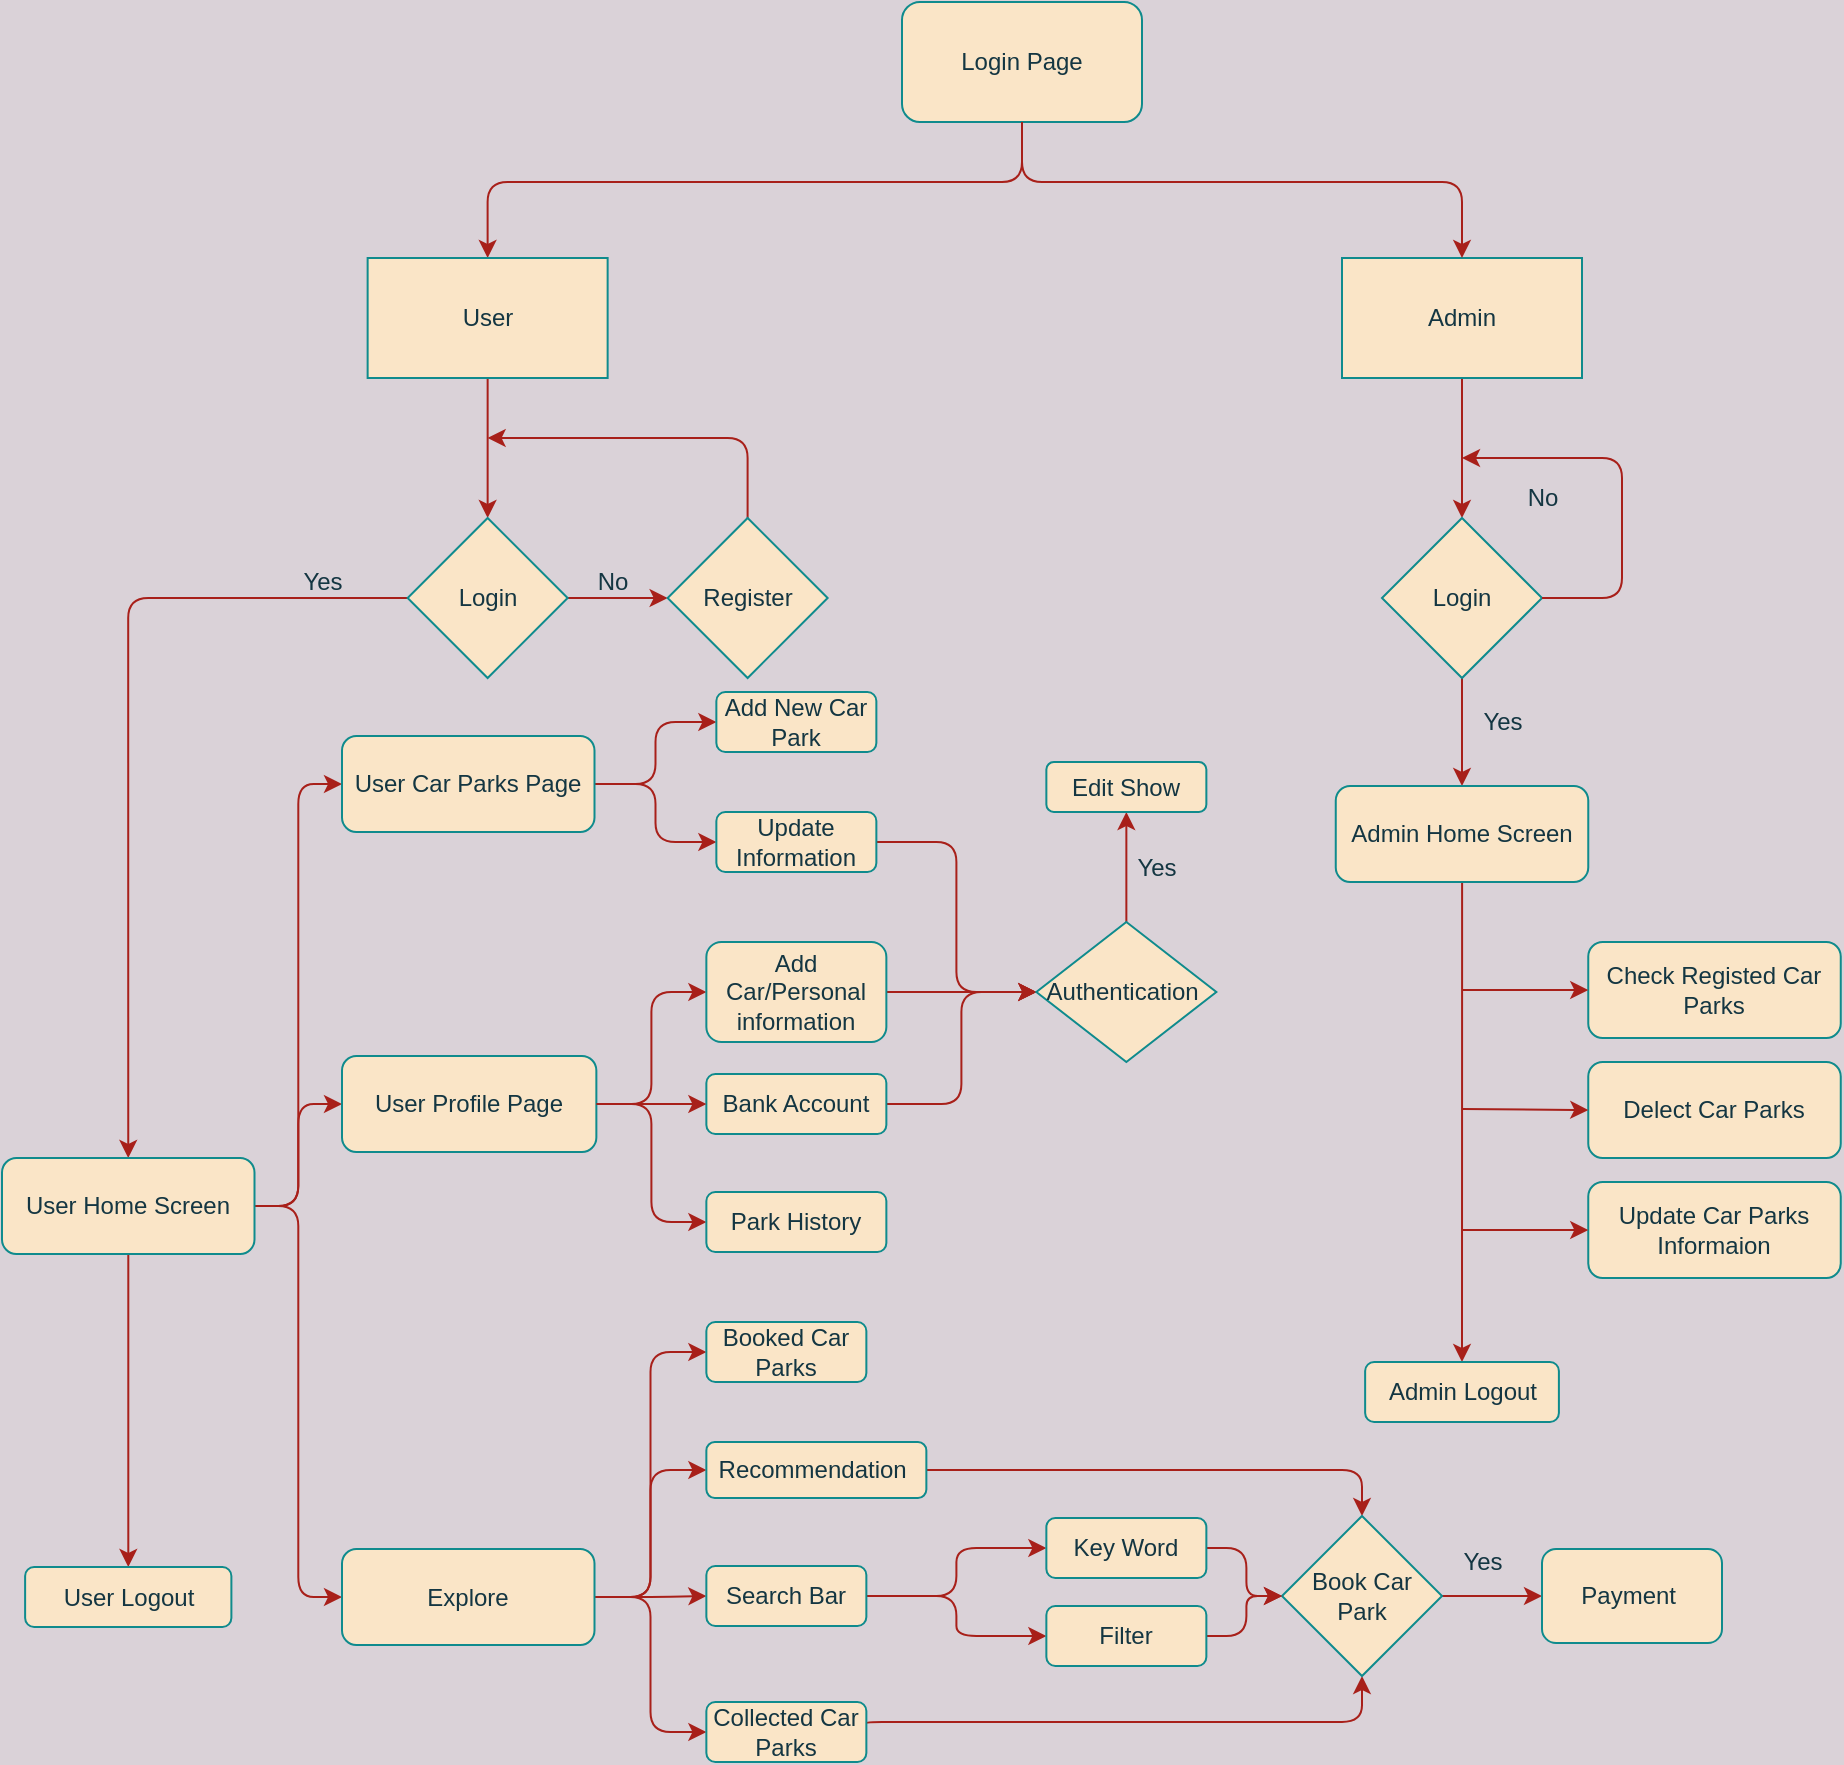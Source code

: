 <mxfile version="19.0.3" type="github">
  <diagram id="mySKXc3E1J6A7tmG4pEC" name="Page-1">
    <mxGraphModel dx="1636" dy="390" grid="1" gridSize="10" guides="1" tooltips="1" connect="1" arrows="1" fold="1" page="1" pageScale="1" pageWidth="827" pageHeight="1169" background="#DAD2D8" math="0" shadow="0">
      <root>
        <mxCell id="0" />
        <mxCell id="1" parent="0" />
        <mxCell id="4PpVHU8LoZDL8oL6UYyr-60" style="edgeStyle=orthogonalEdgeStyle;curved=0;rounded=1;sketch=0;orthogonalLoop=1;jettySize=auto;html=1;exitX=0.5;exitY=1;exitDx=0;exitDy=0;entryX=0.5;entryY=0;entryDx=0;entryDy=0;fontColor=#143642;strokeColor=#A8201A;fillColor=#FAE5C7;" parent="1" source="4PpVHU8LoZDL8oL6UYyr-21" target="4PpVHU8LoZDL8oL6UYyr-23" edge="1">
          <mxGeometry relative="1" as="geometry">
            <Array as="points">
              <mxPoint x="290" y="260" />
              <mxPoint x="23" y="260" />
            </Array>
          </mxGeometry>
        </mxCell>
        <mxCell id="4PpVHU8LoZDL8oL6UYyr-21" value="Login Page" style="rounded=1;whiteSpace=wrap;html=1;fillColor=#FAE5C7;strokeColor=#0F8B8D;fontColor=#143642;" parent="1" vertex="1">
          <mxGeometry x="230" y="170" width="120" height="60" as="geometry" />
        </mxCell>
        <mxCell id="4PpVHU8LoZDL8oL6UYyr-30" style="edgeStyle=orthogonalEdgeStyle;curved=0;rounded=1;sketch=0;orthogonalLoop=1;jettySize=auto;html=1;exitX=0.5;exitY=1;exitDx=0;exitDy=0;entryX=0.5;entryY=0;entryDx=0;entryDy=0;fontColor=#143642;strokeColor=#A8201A;fillColor=#FAE5C7;" parent="1" source="4PpVHU8LoZDL8oL6UYyr-23" target="4PpVHU8LoZDL8oL6UYyr-27" edge="1">
          <mxGeometry relative="1" as="geometry" />
        </mxCell>
        <mxCell id="4PpVHU8LoZDL8oL6UYyr-23" value="User" style="rounded=0;whiteSpace=wrap;html=1;sketch=0;fontColor=#143642;strokeColor=#0F8B8D;fillColor=#FAE5C7;" parent="1" vertex="1">
          <mxGeometry x="-37.18" y="298" width="120" height="60" as="geometry" />
        </mxCell>
        <mxCell id="4PpVHU8LoZDL8oL6UYyr-33" style="edgeStyle=orthogonalEdgeStyle;curved=0;rounded=1;sketch=0;orthogonalLoop=1;jettySize=auto;html=1;fontColor=#143642;strokeColor=#A8201A;fillColor=#FAE5C7;" parent="1" source="4PpVHU8LoZDL8oL6UYyr-24" target="4PpVHU8LoZDL8oL6UYyr-32" edge="1">
          <mxGeometry relative="1" as="geometry" />
        </mxCell>
        <mxCell id="4PpVHU8LoZDL8oL6UYyr-24" value="Admin" style="rounded=0;whiteSpace=wrap;html=1;sketch=0;fontColor=#143642;strokeColor=#0F8B8D;fillColor=#FAE5C7;" parent="1" vertex="1">
          <mxGeometry x="450" y="298" width="120" height="60" as="geometry" />
        </mxCell>
        <mxCell id="4PpVHU8LoZDL8oL6UYyr-29" style="edgeStyle=orthogonalEdgeStyle;curved=0;rounded=1;sketch=0;orthogonalLoop=1;jettySize=auto;html=1;exitX=1;exitY=0.5;exitDx=0;exitDy=0;fontColor=#143642;strokeColor=#A8201A;fillColor=#FAE5C7;" parent="1" source="4PpVHU8LoZDL8oL6UYyr-27" target="4PpVHU8LoZDL8oL6UYyr-28" edge="1">
          <mxGeometry relative="1" as="geometry" />
        </mxCell>
        <mxCell id="4PpVHU8LoZDL8oL6UYyr-108" style="edgeStyle=orthogonalEdgeStyle;curved=0;rounded=1;sketch=0;orthogonalLoop=1;jettySize=auto;html=1;entryX=0.5;entryY=0;entryDx=0;entryDy=0;fontColor=#143642;strokeColor=#A8201A;fillColor=#FAE5C7;" parent="1" source="4PpVHU8LoZDL8oL6UYyr-27" target="4PpVHU8LoZDL8oL6UYyr-38" edge="1">
          <mxGeometry relative="1" as="geometry" />
        </mxCell>
        <mxCell id="4PpVHU8LoZDL8oL6UYyr-27" value="Login" style="rhombus;whiteSpace=wrap;html=1;rounded=0;sketch=0;fontColor=#143642;strokeColor=#0F8B8D;fillColor=#FAE5C7;" parent="1" vertex="1">
          <mxGeometry x="-17.18" y="428" width="80" height="80" as="geometry" />
        </mxCell>
        <mxCell id="4PpVHU8LoZDL8oL6UYyr-31" style="edgeStyle=orthogonalEdgeStyle;curved=0;rounded=1;sketch=0;orthogonalLoop=1;jettySize=auto;html=1;fontColor=#143642;strokeColor=#A8201A;fillColor=#FAE5C7;" parent="1" source="4PpVHU8LoZDL8oL6UYyr-28" edge="1">
          <mxGeometry relative="1" as="geometry">
            <mxPoint x="22.82" y="388" as="targetPoint" />
            <Array as="points">
              <mxPoint x="152.82" y="388" />
            </Array>
          </mxGeometry>
        </mxCell>
        <mxCell id="4PpVHU8LoZDL8oL6UYyr-28" value="Register" style="rhombus;whiteSpace=wrap;html=1;rounded=0;sketch=0;fontColor=#143642;strokeColor=#0F8B8D;fillColor=#FAE5C7;" parent="1" vertex="1">
          <mxGeometry x="112.82" y="428" width="80" height="80" as="geometry" />
        </mxCell>
        <mxCell id="4PpVHU8LoZDL8oL6UYyr-45" style="edgeStyle=orthogonalEdgeStyle;curved=0;rounded=1;sketch=0;orthogonalLoop=1;jettySize=auto;html=1;fontColor=#143642;strokeColor=#A8201A;fillColor=#FAE5C7;entryX=0.5;entryY=0;entryDx=0;entryDy=0;" parent="1" source="4PpVHU8LoZDL8oL6UYyr-32" target="4PpVHU8LoZDL8oL6UYyr-47" edge="1">
          <mxGeometry relative="1" as="geometry">
            <mxPoint x="510" y="550" as="targetPoint" />
          </mxGeometry>
        </mxCell>
        <mxCell id="4PpVHU8LoZDL8oL6UYyr-32" value="Login" style="rhombus;whiteSpace=wrap;html=1;rounded=0;sketch=0;fontColor=#143642;strokeColor=#0F8B8D;fillColor=#FAE5C7;" parent="1" vertex="1">
          <mxGeometry x="470" y="428" width="80" height="80" as="geometry" />
        </mxCell>
        <mxCell id="4PpVHU8LoZDL8oL6UYyr-35" value="" style="endArrow=classic;html=1;rounded=1;sketch=0;fontColor=#143642;strokeColor=#A8201A;fillColor=#FAE5C7;curved=0;exitX=1;exitY=0.5;exitDx=0;exitDy=0;" parent="1" source="4PpVHU8LoZDL8oL6UYyr-32" edge="1">
          <mxGeometry width="50" height="50" relative="1" as="geometry">
            <mxPoint x="570" y="508" as="sourcePoint" />
            <mxPoint x="510" y="398" as="targetPoint" />
            <Array as="points">
              <mxPoint x="590" y="468" />
              <mxPoint x="590" y="398" />
            </Array>
          </mxGeometry>
        </mxCell>
        <mxCell id="4PpVHU8LoZDL8oL6UYyr-36" value="No" style="text;html=1;align=center;verticalAlign=middle;resizable=0;points=[];autosize=1;strokeColor=none;fillColor=none;fontColor=#143642;" parent="1" vertex="1">
          <mxGeometry x="535" y="408" width="30" height="20" as="geometry" />
        </mxCell>
        <mxCell id="4PpVHU8LoZDL8oL6UYyr-37" value="No" style="text;html=1;align=center;verticalAlign=middle;resizable=0;points=[];autosize=1;strokeColor=none;fillColor=none;fontColor=#143642;" parent="1" vertex="1">
          <mxGeometry x="70" y="450" width="30" height="20" as="geometry" />
        </mxCell>
        <mxCell id="4PpVHU8LoZDL8oL6UYyr-92" style="edgeStyle=orthogonalEdgeStyle;curved=0;rounded=1;sketch=0;orthogonalLoop=1;jettySize=auto;html=1;entryX=0;entryY=0.5;entryDx=0;entryDy=0;fontColor=#143642;strokeColor=#A8201A;fillColor=#FAE5C7;" parent="1" source="4PpVHU8LoZDL8oL6UYyr-38" target="4PpVHU8LoZDL8oL6UYyr-59" edge="1">
          <mxGeometry relative="1" as="geometry" />
        </mxCell>
        <mxCell id="4PpVHU8LoZDL8oL6UYyr-93" style="edgeStyle=orthogonalEdgeStyle;curved=0;rounded=1;sketch=0;orthogonalLoop=1;jettySize=auto;html=1;entryX=0;entryY=0.5;entryDx=0;entryDy=0;fontColor=#143642;strokeColor=#A8201A;fillColor=#FAE5C7;" parent="1" source="4PpVHU8LoZDL8oL6UYyr-38" target="4PpVHU8LoZDL8oL6UYyr-57" edge="1">
          <mxGeometry relative="1" as="geometry" />
        </mxCell>
        <mxCell id="4PpVHU8LoZDL8oL6UYyr-94" style="edgeStyle=orthogonalEdgeStyle;curved=0;rounded=1;sketch=0;orthogonalLoop=1;jettySize=auto;html=1;entryX=0;entryY=0.5;entryDx=0;entryDy=0;fontColor=#143642;strokeColor=#A8201A;fillColor=#FAE5C7;" parent="1" source="4PpVHU8LoZDL8oL6UYyr-38" target="4PpVHU8LoZDL8oL6UYyr-58" edge="1">
          <mxGeometry relative="1" as="geometry" />
        </mxCell>
        <mxCell id="4PpVHU8LoZDL8oL6UYyr-115" style="edgeStyle=orthogonalEdgeStyle;curved=0;rounded=1;sketch=0;orthogonalLoop=1;jettySize=auto;html=1;fontColor=#143642;strokeColor=#A8201A;fillColor=#FAE5C7;" parent="1" source="4PpVHU8LoZDL8oL6UYyr-38" target="4PpVHU8LoZDL8oL6UYyr-116" edge="1">
          <mxGeometry relative="1" as="geometry">
            <mxPoint x="-156.875" y="920" as="targetPoint" />
          </mxGeometry>
        </mxCell>
        <mxCell id="4PpVHU8LoZDL8oL6UYyr-38" value="User Home Screen" style="rounded=1;whiteSpace=wrap;html=1;sketch=0;fontColor=#143642;strokeColor=#0F8B8D;fillColor=#FAE5C7;" parent="1" vertex="1">
          <mxGeometry x="-220" y="748" width="126.25" height="48" as="geometry" />
        </mxCell>
        <mxCell id="4PpVHU8LoZDL8oL6UYyr-50" style="edgeStyle=orthogonalEdgeStyle;curved=0;rounded=1;sketch=0;orthogonalLoop=1;jettySize=auto;html=1;fontColor=#143642;strokeColor=#A8201A;fillColor=#FAE5C7;" parent="1" source="4PpVHU8LoZDL8oL6UYyr-47" edge="1">
          <mxGeometry relative="1" as="geometry">
            <mxPoint x="510" y="850" as="targetPoint" />
            <Array as="points">
              <mxPoint x="510" y="660" />
              <mxPoint x="510" y="660" />
            </Array>
          </mxGeometry>
        </mxCell>
        <mxCell id="4PpVHU8LoZDL8oL6UYyr-47" value="Admin Home Screen" style="rounded=1;whiteSpace=wrap;html=1;sketch=0;fontColor=#143642;strokeColor=#0F8B8D;fillColor=#FAE5C7;" parent="1" vertex="1">
          <mxGeometry x="446.88" y="562" width="126.25" height="48" as="geometry" />
        </mxCell>
        <mxCell id="4PpVHU8LoZDL8oL6UYyr-48" value="Yes" style="text;html=1;align=center;verticalAlign=middle;resizable=0;points=[];autosize=1;strokeColor=none;fillColor=none;fontColor=#143642;" parent="1" vertex="1">
          <mxGeometry x="510" y="520" width="40" height="20" as="geometry" />
        </mxCell>
        <mxCell id="4PpVHU8LoZDL8oL6UYyr-49" value="Yes" style="text;html=1;align=center;verticalAlign=middle;resizable=0;points=[];autosize=1;strokeColor=none;fillColor=none;fontColor=#143642;" parent="1" vertex="1">
          <mxGeometry x="-80" y="450" width="40" height="20" as="geometry" />
        </mxCell>
        <mxCell id="4PpVHU8LoZDL8oL6UYyr-51" value="Update Car Parks Informaion" style="rounded=1;whiteSpace=wrap;html=1;sketch=0;fontColor=#143642;strokeColor=#0F8B8D;fillColor=#FAE5C7;" parent="1" vertex="1">
          <mxGeometry x="573.13" y="760" width="126.25" height="48" as="geometry" />
        </mxCell>
        <mxCell id="4PpVHU8LoZDL8oL6UYyr-52" value="Delect Car Parks" style="rounded=1;whiteSpace=wrap;html=1;sketch=0;fontColor=#143642;strokeColor=#0F8B8D;fillColor=#FAE5C7;" parent="1" vertex="1">
          <mxGeometry x="573.13" y="700" width="126.25" height="48" as="geometry" />
        </mxCell>
        <mxCell id="4PpVHU8LoZDL8oL6UYyr-53" value="Check Registed Car Parks" style="rounded=1;whiteSpace=wrap;html=1;sketch=0;fontColor=#143642;strokeColor=#0F8B8D;fillColor=#FAE5C7;" parent="1" vertex="1">
          <mxGeometry x="573.13" y="640" width="126.25" height="48" as="geometry" />
        </mxCell>
        <mxCell id="4PpVHU8LoZDL8oL6UYyr-54" value="" style="endArrow=classic;html=1;rounded=1;sketch=0;fontColor=#143642;strokeColor=#A8201A;fillColor=#FAE5C7;curved=0;entryX=0;entryY=0.5;entryDx=0;entryDy=0;" parent="1" target="4PpVHU8LoZDL8oL6UYyr-53" edge="1">
          <mxGeometry width="50" height="50" relative="1" as="geometry">
            <mxPoint x="510" y="664" as="sourcePoint" />
            <mxPoint x="470" y="700" as="targetPoint" />
          </mxGeometry>
        </mxCell>
        <mxCell id="4PpVHU8LoZDL8oL6UYyr-55" value="" style="endArrow=classic;html=1;rounded=1;sketch=0;fontColor=#143642;strokeColor=#A8201A;fillColor=#FAE5C7;curved=0;entryX=0;entryY=0.5;entryDx=0;entryDy=0;" parent="1" target="4PpVHU8LoZDL8oL6UYyr-52" edge="1">
          <mxGeometry width="50" height="50" relative="1" as="geometry">
            <mxPoint x="510" y="723.5" as="sourcePoint" />
            <mxPoint x="580" y="724" as="targetPoint" />
          </mxGeometry>
        </mxCell>
        <mxCell id="4PpVHU8LoZDL8oL6UYyr-56" value="" style="endArrow=classic;html=1;rounded=1;sketch=0;fontColor=#143642;strokeColor=#A8201A;fillColor=#FAE5C7;curved=0;entryX=0;entryY=0.5;entryDx=0;entryDy=0;" parent="1" target="4PpVHU8LoZDL8oL6UYyr-51" edge="1">
          <mxGeometry width="50" height="50" relative="1" as="geometry">
            <mxPoint x="510" y="784" as="sourcePoint" />
            <mxPoint x="573.13" y="800" as="targetPoint" />
          </mxGeometry>
        </mxCell>
        <mxCell id="4PpVHU8LoZDL8oL6UYyr-84" style="edgeStyle=orthogonalEdgeStyle;curved=0;rounded=1;sketch=0;orthogonalLoop=1;jettySize=auto;html=1;exitX=1;exitY=0.5;exitDx=0;exitDy=0;entryX=0;entryY=0.5;entryDx=0;entryDy=0;fontColor=#143642;strokeColor=#A8201A;fillColor=#FAE5C7;" parent="1" source="4PpVHU8LoZDL8oL6UYyr-57" target="4PpVHU8LoZDL8oL6UYyr-70" edge="1">
          <mxGeometry relative="1" as="geometry" />
        </mxCell>
        <mxCell id="4PpVHU8LoZDL8oL6UYyr-85" style="edgeStyle=orthogonalEdgeStyle;curved=0;rounded=1;sketch=0;orthogonalLoop=1;jettySize=auto;html=1;entryX=0;entryY=0.5;entryDx=0;entryDy=0;fontColor=#143642;strokeColor=#A8201A;fillColor=#FAE5C7;" parent="1" source="4PpVHU8LoZDL8oL6UYyr-57" target="4PpVHU8LoZDL8oL6UYyr-71" edge="1">
          <mxGeometry relative="1" as="geometry" />
        </mxCell>
        <mxCell id="4PpVHU8LoZDL8oL6UYyr-57" value="User Profile Page" style="rounded=1;whiteSpace=wrap;html=1;sketch=0;fontColor=#143642;strokeColor=#0F8B8D;fillColor=#FAE5C7;" parent="1" vertex="1">
          <mxGeometry x="-50" y="697" width="127.18" height="48" as="geometry" />
        </mxCell>
        <mxCell id="4PpVHU8LoZDL8oL6UYyr-111" style="edgeStyle=orthogonalEdgeStyle;curved=0;rounded=1;sketch=0;orthogonalLoop=1;jettySize=auto;html=1;entryX=0;entryY=0.5;entryDx=0;entryDy=0;fontColor=#143642;strokeColor=#A8201A;fillColor=#FAE5C7;" parent="1" source="4PpVHU8LoZDL8oL6UYyr-58" target="4PpVHU8LoZDL8oL6UYyr-66" edge="1">
          <mxGeometry relative="1" as="geometry" />
        </mxCell>
        <mxCell id="4PpVHU8LoZDL8oL6UYyr-112" style="edgeStyle=orthogonalEdgeStyle;curved=0;rounded=1;sketch=0;orthogonalLoop=1;jettySize=auto;html=1;entryX=0;entryY=0.5;entryDx=0;entryDy=0;fontColor=#143642;strokeColor=#A8201A;fillColor=#FAE5C7;" parent="1" source="4PpVHU8LoZDL8oL6UYyr-58" target="4PpVHU8LoZDL8oL6UYyr-68" edge="1">
          <mxGeometry relative="1" as="geometry" />
        </mxCell>
        <mxCell id="4PpVHU8LoZDL8oL6UYyr-113" style="edgeStyle=orthogonalEdgeStyle;curved=0;rounded=1;sketch=0;orthogonalLoop=1;jettySize=auto;html=1;entryX=0;entryY=0.5;entryDx=0;entryDy=0;fontColor=#143642;strokeColor=#A8201A;fillColor=#FAE5C7;" parent="1" source="4PpVHU8LoZDL8oL6UYyr-58" target="4PpVHU8LoZDL8oL6UYyr-90" edge="1">
          <mxGeometry relative="1" as="geometry" />
        </mxCell>
        <mxCell id="4PpVHU8LoZDL8oL6UYyr-117" style="edgeStyle=orthogonalEdgeStyle;curved=0;rounded=1;sketch=0;orthogonalLoop=1;jettySize=auto;html=1;entryX=0;entryY=0.5;entryDx=0;entryDy=0;fontColor=#143642;strokeColor=#A8201A;fillColor=#FAE5C7;" parent="1" source="4PpVHU8LoZDL8oL6UYyr-58" target="4PpVHU8LoZDL8oL6UYyr-95" edge="1">
          <mxGeometry relative="1" as="geometry" />
        </mxCell>
        <mxCell id="4PpVHU8LoZDL8oL6UYyr-58" value="Explore" style="rounded=1;whiteSpace=wrap;html=1;sketch=0;fontColor=#143642;strokeColor=#0F8B8D;fillColor=#FAE5C7;" parent="1" vertex="1">
          <mxGeometry x="-50.0" y="943.5" width="126.25" height="48" as="geometry" />
        </mxCell>
        <mxCell id="4PpVHU8LoZDL8oL6UYyr-61" style="edgeStyle=orthogonalEdgeStyle;curved=0;rounded=1;sketch=0;orthogonalLoop=1;jettySize=auto;html=1;exitX=0.5;exitY=1;exitDx=0;exitDy=0;entryX=0.5;entryY=0;entryDx=0;entryDy=0;fontColor=#143642;strokeColor=#A8201A;fillColor=#FAE5C7;" parent="1" source="4PpVHU8LoZDL8oL6UYyr-21" target="4PpVHU8LoZDL8oL6UYyr-24" edge="1">
          <mxGeometry relative="1" as="geometry">
            <mxPoint x="290" y="240" as="sourcePoint" />
            <mxPoint x="89.38" y="308" as="targetPoint" />
            <Array as="points">
              <mxPoint x="290" y="230" />
              <mxPoint x="290" y="260" />
              <mxPoint x="510" y="260" />
            </Array>
          </mxGeometry>
        </mxCell>
        <mxCell id="4PpVHU8LoZDL8oL6UYyr-86" style="edgeStyle=orthogonalEdgeStyle;curved=0;rounded=1;sketch=0;orthogonalLoop=1;jettySize=auto;html=1;entryX=0;entryY=0.5;entryDx=0;entryDy=0;fontColor=#143642;strokeColor=#A8201A;fillColor=#FAE5C7;" parent="1" source="4PpVHU8LoZDL8oL6UYyr-59" target="4PpVHU8LoZDL8oL6UYyr-69" edge="1">
          <mxGeometry relative="1" as="geometry" />
        </mxCell>
        <mxCell id="4PpVHU8LoZDL8oL6UYyr-87" style="edgeStyle=orthogonalEdgeStyle;curved=0;rounded=1;sketch=0;orthogonalLoop=1;jettySize=auto;html=1;entryX=0;entryY=0.5;entryDx=0;entryDy=0;fontColor=#143642;strokeColor=#A8201A;fillColor=#FAE5C7;" parent="1" source="4PpVHU8LoZDL8oL6UYyr-59" target="4PpVHU8LoZDL8oL6UYyr-67" edge="1">
          <mxGeometry relative="1" as="geometry" />
        </mxCell>
        <mxCell id="4PpVHU8LoZDL8oL6UYyr-59" value="User Car Parks Page" style="rounded=1;whiteSpace=wrap;html=1;sketch=0;fontColor=#143642;strokeColor=#0F8B8D;fillColor=#FAE5C7;" parent="1" vertex="1">
          <mxGeometry x="-50" y="537" width="126.25" height="48" as="geometry" />
        </mxCell>
        <mxCell id="4PpVHU8LoZDL8oL6UYyr-105" style="edgeStyle=orthogonalEdgeStyle;curved=0;rounded=1;sketch=0;orthogonalLoop=1;jettySize=auto;html=1;entryX=0.5;entryY=0;entryDx=0;entryDy=0;fontColor=#143642;strokeColor=#A8201A;fillColor=#FAE5C7;" parent="1" source="4PpVHU8LoZDL8oL6UYyr-66" target="4PpVHU8LoZDL8oL6UYyr-91" edge="1">
          <mxGeometry relative="1" as="geometry" />
        </mxCell>
        <mxCell id="4PpVHU8LoZDL8oL6UYyr-66" value="Recommendation&amp;nbsp;" style="rounded=1;whiteSpace=wrap;html=1;sketch=0;fontColor=#143642;strokeColor=#0F8B8D;fillColor=#FAE5C7;" parent="1" vertex="1">
          <mxGeometry x="132.18" y="890" width="110" height="28" as="geometry" />
        </mxCell>
        <mxCell id="4PpVHU8LoZDL8oL6UYyr-77" style="edgeStyle=orthogonalEdgeStyle;curved=0;rounded=1;sketch=0;orthogonalLoop=1;jettySize=auto;html=1;entryX=0;entryY=0.5;entryDx=0;entryDy=0;fontColor=#143642;strokeColor=#A8201A;fillColor=#FAE5C7;" parent="1" source="4PpVHU8LoZDL8oL6UYyr-67" target="4PpVHU8LoZDL8oL6UYyr-73" edge="1">
          <mxGeometry relative="1" as="geometry" />
        </mxCell>
        <mxCell id="4PpVHU8LoZDL8oL6UYyr-67" value="Update Information" style="rounded=1;whiteSpace=wrap;html=1;sketch=0;fontColor=#143642;strokeColor=#0F8B8D;fillColor=#FAE5C7;" parent="1" vertex="1">
          <mxGeometry x="137.18" y="575" width="80" height="30" as="geometry" />
        </mxCell>
        <mxCell id="4PpVHU8LoZDL8oL6UYyr-97" value="" style="edgeStyle=orthogonalEdgeStyle;curved=0;rounded=1;sketch=0;orthogonalLoop=1;jettySize=auto;html=1;fontColor=#143642;strokeColor=#A8201A;fillColor=#FAE5C7;" parent="1" source="4PpVHU8LoZDL8oL6UYyr-68" target="4PpVHU8LoZDL8oL6UYyr-96" edge="1">
          <mxGeometry relative="1" as="geometry" />
        </mxCell>
        <mxCell id="4PpVHU8LoZDL8oL6UYyr-100" style="edgeStyle=orthogonalEdgeStyle;curved=0;rounded=1;sketch=0;orthogonalLoop=1;jettySize=auto;html=1;entryX=0;entryY=0.5;entryDx=0;entryDy=0;fontColor=#143642;strokeColor=#A8201A;fillColor=#FAE5C7;" parent="1" source="4PpVHU8LoZDL8oL6UYyr-68" target="4PpVHU8LoZDL8oL6UYyr-98" edge="1">
          <mxGeometry relative="1" as="geometry" />
        </mxCell>
        <mxCell id="4PpVHU8LoZDL8oL6UYyr-68" value="Search Bar" style="rounded=1;whiteSpace=wrap;html=1;sketch=0;fontColor=#143642;strokeColor=#0F8B8D;fillColor=#FAE5C7;" parent="1" vertex="1">
          <mxGeometry x="132.18" y="952" width="80" height="30" as="geometry" />
        </mxCell>
        <mxCell id="4PpVHU8LoZDL8oL6UYyr-69" value="Add New Car Park" style="rounded=1;whiteSpace=wrap;html=1;sketch=0;fontColor=#143642;strokeColor=#0F8B8D;fillColor=#FAE5C7;" parent="1" vertex="1">
          <mxGeometry x="137.18" y="515" width="80" height="30" as="geometry" />
        </mxCell>
        <mxCell id="4PpVHU8LoZDL8oL6UYyr-76" style="edgeStyle=orthogonalEdgeStyle;curved=0;rounded=1;sketch=0;orthogonalLoop=1;jettySize=auto;html=1;entryX=0;entryY=0.5;entryDx=0;entryDy=0;fontColor=#143642;strokeColor=#A8201A;fillColor=#FAE5C7;" parent="1" source="4PpVHU8LoZDL8oL6UYyr-70" target="4PpVHU8LoZDL8oL6UYyr-73" edge="1">
          <mxGeometry relative="1" as="geometry" />
        </mxCell>
        <mxCell id="4PpVHU8LoZDL8oL6UYyr-70" value="Add Car/Personal information" style="rounded=1;whiteSpace=wrap;html=1;sketch=0;fontColor=#143642;strokeColor=#0F8B8D;fillColor=#FAE5C7;" parent="1" vertex="1">
          <mxGeometry x="132.18" y="640" width="90" height="50" as="geometry" />
        </mxCell>
        <mxCell id="4PpVHU8LoZDL8oL6UYyr-71" value="Park History" style="rounded=1;whiteSpace=wrap;html=1;sketch=0;fontColor=#143642;strokeColor=#0F8B8D;fillColor=#FAE5C7;" parent="1" vertex="1">
          <mxGeometry x="132.18" y="765" width="90" height="30" as="geometry" />
        </mxCell>
        <mxCell id="4PpVHU8LoZDL8oL6UYyr-89" style="edgeStyle=orthogonalEdgeStyle;curved=0;rounded=1;sketch=0;orthogonalLoop=1;jettySize=auto;html=1;entryX=0;entryY=0.5;entryDx=0;entryDy=0;fontColor=#143642;strokeColor=#A8201A;fillColor=#FAE5C7;" parent="1" source="4PpVHU8LoZDL8oL6UYyr-72" target="4PpVHU8LoZDL8oL6UYyr-73" edge="1">
          <mxGeometry relative="1" as="geometry" />
        </mxCell>
        <mxCell id="4PpVHU8LoZDL8oL6UYyr-72" value="Bank Account" style="rounded=1;whiteSpace=wrap;html=1;sketch=0;fontColor=#143642;strokeColor=#0F8B8D;fillColor=#FAE5C7;" parent="1" vertex="1">
          <mxGeometry x="132.18" y="706" width="90" height="30" as="geometry" />
        </mxCell>
        <mxCell id="4PpVHU8LoZDL8oL6UYyr-88" style="edgeStyle=orthogonalEdgeStyle;curved=0;rounded=1;sketch=0;orthogonalLoop=1;jettySize=auto;html=1;entryX=0.5;entryY=1;entryDx=0;entryDy=0;fontColor=#143642;strokeColor=#A8201A;fillColor=#FAE5C7;" parent="1" source="4PpVHU8LoZDL8oL6UYyr-73" target="4PpVHU8LoZDL8oL6UYyr-74" edge="1">
          <mxGeometry relative="1" as="geometry" />
        </mxCell>
        <mxCell id="4PpVHU8LoZDL8oL6UYyr-73" value="Authentication&amp;nbsp;" style="rhombus;whiteSpace=wrap;html=1;rounded=0;sketch=0;fontColor=#143642;strokeColor=#0F8B8D;fillColor=#FAE5C7;" parent="1" vertex="1">
          <mxGeometry x="297.18" y="630" width="90" height="70" as="geometry" />
        </mxCell>
        <mxCell id="4PpVHU8LoZDL8oL6UYyr-74" value="Edit Show" style="rounded=1;whiteSpace=wrap;html=1;sketch=0;fontColor=#143642;strokeColor=#0F8B8D;fillColor=#FAE5C7;" parent="1" vertex="1">
          <mxGeometry x="302.18" y="550" width="80" height="25" as="geometry" />
        </mxCell>
        <mxCell id="4PpVHU8LoZDL8oL6UYyr-79" value="Yes" style="text;html=1;align=center;verticalAlign=middle;resizable=0;points=[];autosize=1;strokeColor=none;fillColor=none;fontColor=#143642;" parent="1" vertex="1">
          <mxGeometry x="337.18" y="593" width="40" height="20" as="geometry" />
        </mxCell>
        <mxCell id="4PpVHU8LoZDL8oL6UYyr-83" value="" style="endArrow=classic;html=1;rounded=1;sketch=0;fontColor=#143642;strokeColor=#A8201A;fillColor=#FAE5C7;curved=0;exitX=1;exitY=0.5;exitDx=0;exitDy=0;entryX=0;entryY=0.5;entryDx=0;entryDy=0;" parent="1" source="4PpVHU8LoZDL8oL6UYyr-57" target="4PpVHU8LoZDL8oL6UYyr-72" edge="1">
          <mxGeometry width="50" height="50" relative="1" as="geometry">
            <mxPoint x="63.13" y="815" as="sourcePoint" />
            <mxPoint x="113.13" y="765" as="targetPoint" />
          </mxGeometry>
        </mxCell>
        <mxCell id="4PpVHU8LoZDL8oL6UYyr-106" style="edgeStyle=orthogonalEdgeStyle;curved=0;rounded=1;sketch=0;orthogonalLoop=1;jettySize=auto;html=1;entryX=0.5;entryY=1;entryDx=0;entryDy=0;fontColor=#143642;strokeColor=#A8201A;fillColor=#FAE5C7;exitX=1;exitY=0.5;exitDx=0;exitDy=0;" parent="1" source="4PpVHU8LoZDL8oL6UYyr-90" target="4PpVHU8LoZDL8oL6UYyr-91" edge="1">
          <mxGeometry relative="1" as="geometry">
            <Array as="points">
              <mxPoint x="210" y="1030" />
              <mxPoint x="460" y="1030" />
            </Array>
          </mxGeometry>
        </mxCell>
        <mxCell id="4PpVHU8LoZDL8oL6UYyr-90" value="Collected Car Parks" style="rounded=1;whiteSpace=wrap;html=1;sketch=0;fontColor=#143642;strokeColor=#0F8B8D;fillColor=#FAE5C7;" parent="1" vertex="1">
          <mxGeometry x="132.18" y="1020" width="80" height="30" as="geometry" />
        </mxCell>
        <mxCell id="4PpVHU8LoZDL8oL6UYyr-107" style="edgeStyle=orthogonalEdgeStyle;curved=0;rounded=1;sketch=0;orthogonalLoop=1;jettySize=auto;html=1;fontColor=#143642;strokeColor=#A8201A;fillColor=#FAE5C7;" parent="1" source="4PpVHU8LoZDL8oL6UYyr-91" edge="1">
          <mxGeometry relative="1" as="geometry">
            <mxPoint x="550" y="967" as="targetPoint" />
          </mxGeometry>
        </mxCell>
        <mxCell id="4PpVHU8LoZDL8oL6UYyr-91" value="Book Car Park" style="rhombus;whiteSpace=wrap;html=1;rounded=0;sketch=0;fontColor=#143642;strokeColor=#0F8B8D;fillColor=#FAE5C7;" parent="1" vertex="1">
          <mxGeometry x="420" y="927" width="80" height="80" as="geometry" />
        </mxCell>
        <mxCell id="4PpVHU8LoZDL8oL6UYyr-95" value="Booked Car Parks" style="rounded=1;whiteSpace=wrap;html=1;sketch=0;fontColor=#143642;strokeColor=#0F8B8D;fillColor=#FAE5C7;" parent="1" vertex="1">
          <mxGeometry x="132.18" y="830" width="80" height="30" as="geometry" />
        </mxCell>
        <mxCell id="4PpVHU8LoZDL8oL6UYyr-101" style="edgeStyle=orthogonalEdgeStyle;curved=0;rounded=1;sketch=0;orthogonalLoop=1;jettySize=auto;html=1;entryX=0;entryY=0.5;entryDx=0;entryDy=0;fontColor=#143642;strokeColor=#A8201A;fillColor=#FAE5C7;" parent="1" source="4PpVHU8LoZDL8oL6UYyr-96" target="4PpVHU8LoZDL8oL6UYyr-91" edge="1">
          <mxGeometry relative="1" as="geometry" />
        </mxCell>
        <mxCell id="4PpVHU8LoZDL8oL6UYyr-96" value="Key Word" style="rounded=1;whiteSpace=wrap;html=1;sketch=0;fontColor=#143642;strokeColor=#0F8B8D;fillColor=#FAE5C7;" parent="1" vertex="1">
          <mxGeometry x="302.18" y="928" width="80" height="30" as="geometry" />
        </mxCell>
        <mxCell id="4PpVHU8LoZDL8oL6UYyr-103" style="edgeStyle=orthogonalEdgeStyle;curved=0;rounded=1;sketch=0;orthogonalLoop=1;jettySize=auto;html=1;entryX=0;entryY=0.5;entryDx=0;entryDy=0;fontColor=#143642;strokeColor=#A8201A;fillColor=#FAE5C7;" parent="1" source="4PpVHU8LoZDL8oL6UYyr-98" target="4PpVHU8LoZDL8oL6UYyr-91" edge="1">
          <mxGeometry relative="1" as="geometry" />
        </mxCell>
        <mxCell id="4PpVHU8LoZDL8oL6UYyr-98" value="Filter" style="rounded=1;whiteSpace=wrap;html=1;sketch=0;fontColor=#143642;strokeColor=#0F8B8D;fillColor=#FAE5C7;" parent="1" vertex="1">
          <mxGeometry x="302.18" y="972" width="80" height="30" as="geometry" />
        </mxCell>
        <mxCell id="4PpVHU8LoZDL8oL6UYyr-109" value="Yes" style="text;html=1;align=center;verticalAlign=middle;resizable=0;points=[];autosize=1;strokeColor=none;fillColor=none;fontColor=#143642;" parent="1" vertex="1">
          <mxGeometry x="500" y="940" width="40" height="20" as="geometry" />
        </mxCell>
        <mxCell id="4PpVHU8LoZDL8oL6UYyr-110" value="Payment&amp;nbsp;" style="rounded=1;whiteSpace=wrap;html=1;sketch=0;fontColor=#143642;strokeColor=#0F8B8D;fillColor=#FAE5C7;" parent="1" vertex="1">
          <mxGeometry x="550" y="943.5" width="90" height="47" as="geometry" />
        </mxCell>
        <mxCell id="4PpVHU8LoZDL8oL6UYyr-114" value="Admin Logout" style="rounded=1;whiteSpace=wrap;html=1;sketch=0;fontColor=#143642;strokeColor=#0F8B8D;fillColor=#FAE5C7;" parent="1" vertex="1">
          <mxGeometry x="461.57" y="850" width="96.88" height="30" as="geometry" />
        </mxCell>
        <mxCell id="4PpVHU8LoZDL8oL6UYyr-116" value="User Logout" style="rounded=1;whiteSpace=wrap;html=1;sketch=0;fontColor=#143642;strokeColor=#0F8B8D;fillColor=#FAE5C7;" parent="1" vertex="1">
          <mxGeometry x="-208.44" y="952.5" width="103.13" height="30" as="geometry" />
        </mxCell>
      </root>
    </mxGraphModel>
  </diagram>
</mxfile>
